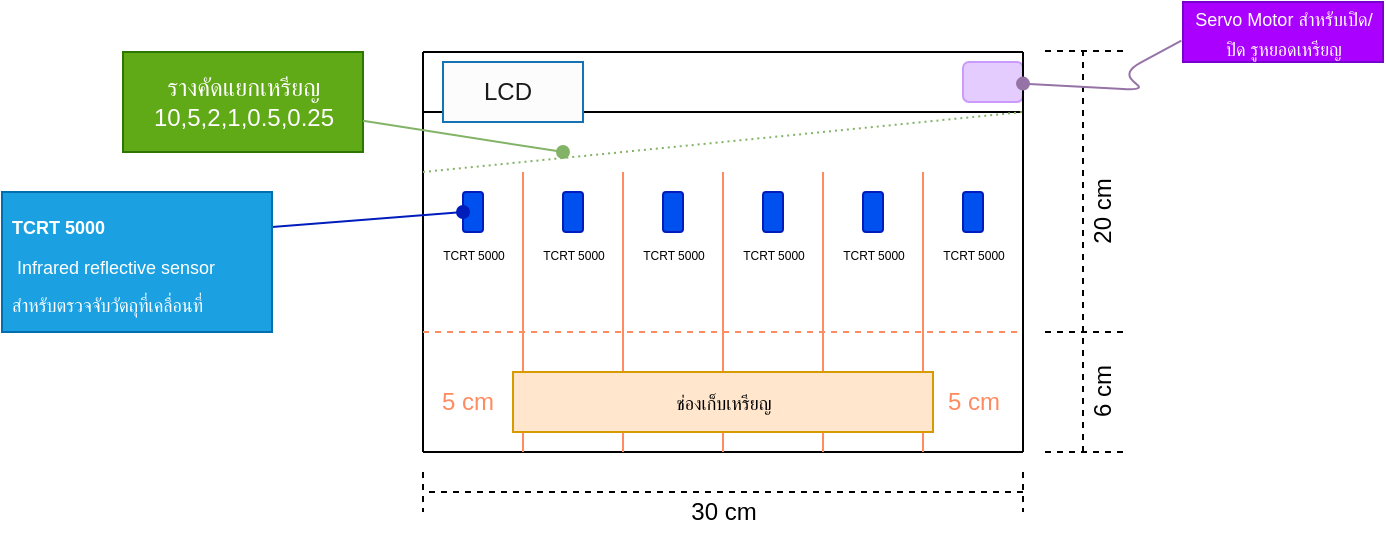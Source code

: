 <mxfile version="12.2.3" pages="1"><diagram id="oQMHgLBXdVioxoBcB959" name="Page-1"><mxGraphModel dx="1422" dy="745" grid="1" gridSize="10" guides="1" tooltips="1" connect="1" arrows="1" fold="1" page="1" pageScale="1" pageWidth="850" pageHeight="1100" math="0" shadow="0"><root><mxCell id="0"/><mxCell id="1" parent="0"/><mxCell id="KcAR0eoJX1X6JYeq2h59-52" value="" style="endArrow=none;html=1;strokeColor=#000000;dashed=1;" edge="1" parent="1"><mxGeometry width="50" height="50" relative="1" as="geometry"><mxPoint x="610.5" y="305" as="sourcePoint"/><mxPoint x="610.5" y="105" as="targetPoint"/></mxGeometry></mxCell><mxCell id="KcAR0eoJX1X6JYeq2h59-54" value="" style="endArrow=none;dashed=1;html=1;strokeColor=#000000;" edge="1" parent="1"><mxGeometry width="50" height="50" relative="1" as="geometry"><mxPoint x="630.5" y="305" as="sourcePoint"/><mxPoint x="590.5" y="305" as="targetPoint"/></mxGeometry></mxCell><mxCell id="KcAR0eoJX1X6JYeq2h59-55" value="" style="endArrow=none;dashed=1;html=1;strokeColor=#000000;" edge="1" parent="1"><mxGeometry width="50" height="50" relative="1" as="geometry"><mxPoint x="630.5" y="104.5" as="sourcePoint"/><mxPoint x="590.5" y="104.5" as="targetPoint"/></mxGeometry></mxCell><mxCell id="KcAR0eoJX1X6JYeq2h59-57" value="" style="endArrow=none;dashed=1;html=1;strokeColor=#000000;" edge="1" parent="1"><mxGeometry width="50" height="50" relative="1" as="geometry"><mxPoint x="630.5" y="245" as="sourcePoint"/><mxPoint x="590.5" y="245" as="targetPoint"/></mxGeometry></mxCell><mxCell id="KcAR0eoJX1X6JYeq2h59-37" value="" style="rounded=1;whiteSpace=wrap;html=1;strokeColor=#CC99FF;fillColor=#E5CCFF;" vertex="1" parent="1"><mxGeometry x="550.5" y="110" width="30" height="20" as="geometry"/></mxCell><mxCell id="KcAR0eoJX1X6JYeq2h59-42" value="" style="endArrow=none;html=1;strokeColor=#000000;" edge="1" parent="1"><mxGeometry width="50" height="50" relative="1" as="geometry"><mxPoint x="280.5" y="135" as="sourcePoint"/><mxPoint x="580.5" y="135" as="targetPoint"/></mxGeometry></mxCell><mxCell id="KcAR0eoJX1X6JYeq2h59-4" value="" style="endArrow=none;html=1;" edge="1" parent="1"><mxGeometry width="50" height="50" relative="1" as="geometry"><mxPoint x="280.5" y="305" as="sourcePoint"/><mxPoint x="280.5" y="105" as="targetPoint"/></mxGeometry></mxCell><mxCell id="KcAR0eoJX1X6JYeq2h59-5" value="" style="endArrow=none;html=1;" edge="1" parent="1"><mxGeometry width="50" height="50" relative="1" as="geometry"><mxPoint x="580.5" y="305" as="sourcePoint"/><mxPoint x="580.5" y="105" as="targetPoint"/></mxGeometry></mxCell><mxCell id="KcAR0eoJX1X6JYeq2h59-6" value="" style="endArrow=none;html=1;" edge="1" parent="1"><mxGeometry width="50" height="50" relative="1" as="geometry"><mxPoint x="280.5" y="305" as="sourcePoint"/><mxPoint x="580.5" y="305" as="targetPoint"/></mxGeometry></mxCell><mxCell id="KcAR0eoJX1X6JYeq2h59-7" value="" style="endArrow=none;html=1;dashed=1;dashPattern=1 2;fillColor=#d5e8d4;strokeColor=#82b366;" edge="1" parent="1"><mxGeometry width="50" height="50" relative="1" as="geometry"><mxPoint x="280.5" y="165" as="sourcePoint"/><mxPoint x="580.5" y="135" as="targetPoint"/></mxGeometry></mxCell><mxCell id="KcAR0eoJX1X6JYeq2h59-8" value="" style="endArrow=none;html=1;" edge="1" parent="1"><mxGeometry width="50" height="50" relative="1" as="geometry"><mxPoint x="280.5" y="105" as="sourcePoint"/><mxPoint x="580.5" y="105" as="targetPoint"/></mxGeometry></mxCell><mxCell id="KcAR0eoJX1X6JYeq2h59-11" value="" style="endArrow=none;html=1;strokeColor=#FF8B61;" edge="1" parent="1"><mxGeometry width="50" height="50" relative="1" as="geometry"><mxPoint x="330.5" y="305" as="sourcePoint"/><mxPoint x="330.5" y="165" as="targetPoint"/></mxGeometry></mxCell><mxCell id="KcAR0eoJX1X6JYeq2h59-12" value="" style="endArrow=none;html=1;strokeColor=#FF8B61;" edge="1" parent="1"><mxGeometry width="50" height="50" relative="1" as="geometry"><mxPoint x="380.5" y="305" as="sourcePoint"/><mxPoint x="380.5" y="165" as="targetPoint"/></mxGeometry></mxCell><mxCell id="KcAR0eoJX1X6JYeq2h59-13" value="" style="endArrow=none;html=1;strokeColor=#FF8B61;" edge="1" parent="1"><mxGeometry width="50" height="50" relative="1" as="geometry"><mxPoint x="430.5" y="305" as="sourcePoint"/><mxPoint x="430.5" y="165" as="targetPoint"/></mxGeometry></mxCell><mxCell id="KcAR0eoJX1X6JYeq2h59-14" value="" style="endArrow=none;html=1;strokeColor=#FF8B61;" edge="1" parent="1"><mxGeometry width="50" height="50" relative="1" as="geometry"><mxPoint x="480.5" y="305" as="sourcePoint"/><mxPoint x="480.5" y="165" as="targetPoint"/></mxGeometry></mxCell><mxCell id="KcAR0eoJX1X6JYeq2h59-15" value="" style="endArrow=none;html=1;strokeColor=#FF8B61;" edge="1" parent="1"><mxGeometry width="50" height="50" relative="1" as="geometry"><mxPoint x="530.5" y="305" as="sourcePoint"/><mxPoint x="530.5" y="165" as="targetPoint"/></mxGeometry></mxCell><mxCell id="KcAR0eoJX1X6JYeq2h59-17" value="&lt;font style=&quot;font-size: 9px&quot; face=&quot;Tahoma&quot;&gt;ช่องเก็บเหรียญ&lt;/font&gt;" style="text;html=1;strokeColor=#d79b00;fillColor=#ffe6cc;align=center;verticalAlign=middle;whiteSpace=wrap;rounded=0;" vertex="1" parent="1"><mxGeometry x="325.5" y="265" width="210" height="30" as="geometry"/></mxCell><mxCell id="KcAR0eoJX1X6JYeq2h59-18" value="" style="endArrow=none;dashed=1;html=1;strokeColor=#FF8B61;" edge="1" parent="1"><mxGeometry width="50" height="50" relative="1" as="geometry"><mxPoint x="280.5" y="245" as="sourcePoint"/><mxPoint x="580.5" y="245" as="targetPoint"/></mxGeometry></mxCell><mxCell id="KcAR0eoJX1X6JYeq2h59-22" value="" style="rounded=1;whiteSpace=wrap;html=1;fillColor=#0050ef;strokeColor=#001DBC;fontColor=#ffffff;" vertex="1" parent="1"><mxGeometry x="300.5" y="175" width="10" height="20" as="geometry"/></mxCell><mxCell id="KcAR0eoJX1X6JYeq2h59-23" value="" style="rounded=1;whiteSpace=wrap;html=1;fillColor=#0050ef;strokeColor=#001DBC;fontColor=#ffffff;" vertex="1" parent="1"><mxGeometry x="350.5" y="175" width="10" height="20" as="geometry"/></mxCell><mxCell id="KcAR0eoJX1X6JYeq2h59-24" value="" style="rounded=1;whiteSpace=wrap;html=1;fillColor=#0050ef;strokeColor=#001DBC;fontColor=#ffffff;" vertex="1" parent="1"><mxGeometry x="400.5" y="175" width="10" height="20" as="geometry"/></mxCell><mxCell id="KcAR0eoJX1X6JYeq2h59-25" value="" style="rounded=1;whiteSpace=wrap;html=1;fillColor=#0050ef;strokeColor=#001DBC;fontColor=#ffffff;" vertex="1" parent="1"><mxGeometry x="450.5" y="175" width="10" height="20" as="geometry"/></mxCell><mxCell id="KcAR0eoJX1X6JYeq2h59-26" value="" style="rounded=1;whiteSpace=wrap;html=1;fillColor=#0050ef;strokeColor=#001DBC;fontColor=#ffffff;" vertex="1" parent="1"><mxGeometry x="500.5" y="175" width="10" height="20" as="geometry"/></mxCell><mxCell id="KcAR0eoJX1X6JYeq2h59-27" value="" style="rounded=1;whiteSpace=wrap;html=1;direction=south;fillColor=#0050ef;strokeColor=#001DBC;fontColor=#ffffff;" vertex="1" parent="1"><mxGeometry x="550.5" y="175" width="10" height="20" as="geometry"/></mxCell><mxCell id="KcAR0eoJX1X6JYeq2h59-28" value="&lt;font style=&quot;font-size: 6px&quot;&gt;TCRT 5000&lt;/font&gt;" style="text;html=1;strokeColor=none;fillColor=none;align=center;verticalAlign=middle;whiteSpace=wrap;rounded=0;" vertex="1" parent="1"><mxGeometry x="285.5" y="195" width="40" height="20" as="geometry"/></mxCell><mxCell id="KcAR0eoJX1X6JYeq2h59-29" value="&lt;font style=&quot;font-size: 6px&quot;&gt;TCRT 5000&lt;/font&gt;" style="text;html=1;strokeColor=none;fillColor=none;align=center;verticalAlign=middle;whiteSpace=wrap;rounded=0;" vertex="1" parent="1"><mxGeometry x="335.5" y="195" width="40" height="20" as="geometry"/></mxCell><mxCell id="KcAR0eoJX1X6JYeq2h59-30" value="&lt;font style=&quot;font-size: 6px&quot;&gt;TCRT 5000&lt;/font&gt;" style="text;html=1;strokeColor=none;fillColor=none;align=center;verticalAlign=middle;whiteSpace=wrap;rounded=0;" vertex="1" parent="1"><mxGeometry x="385.5" y="195" width="40" height="20" as="geometry"/></mxCell><mxCell id="KcAR0eoJX1X6JYeq2h59-31" value="&lt;font style=&quot;font-size: 6px&quot;&gt;TCRT 5000&lt;/font&gt;" style="text;html=1;strokeColor=none;fillColor=none;align=center;verticalAlign=middle;whiteSpace=wrap;rounded=0;" vertex="1" parent="1"><mxGeometry x="435.5" y="195" width="40" height="20" as="geometry"/></mxCell><mxCell id="KcAR0eoJX1X6JYeq2h59-32" value="&lt;font style=&quot;font-size: 6px&quot;&gt;TCRT 5000&lt;/font&gt;" style="text;html=1;strokeColor=none;fillColor=none;align=center;verticalAlign=middle;whiteSpace=wrap;rounded=0;" vertex="1" parent="1"><mxGeometry x="485.5" y="195" width="40" height="20" as="geometry"/></mxCell><mxCell id="KcAR0eoJX1X6JYeq2h59-33" value="&lt;font style=&quot;font-size: 6px&quot;&gt;TCRT 5000&lt;/font&gt;" style="text;html=1;strokeColor=none;fillColor=none;align=center;verticalAlign=middle;whiteSpace=wrap;rounded=0;" vertex="1" parent="1"><mxGeometry x="535.5" y="195" width="40" height="20" as="geometry"/></mxCell><mxCell id="KcAR0eoJX1X6JYeq2h59-40" value="&lt;font style=&quot;font-size: 9px&quot;&gt;Servo Motor สำหรับเปิด/ปิด รูหยอดเหรียญ&lt;/font&gt;" style="text;html=1;strokeColor=#7700CC;fillColor=#aa00ff;align=center;verticalAlign=middle;whiteSpace=wrap;rounded=0;fontColor=#ffffff;" vertex="1" parent="1"><mxGeometry x="660.5" y="80" width="100" height="30" as="geometry"/></mxCell><mxCell id="KcAR0eoJX1X6JYeq2h59-41" value="" style="rounded=0;whiteSpace=wrap;html=1;strokeColor=#1473B3;fillColor=#FCFCFC;" vertex="1" parent="1"><mxGeometry x="290.5" y="110" width="70" height="30" as="geometry"/></mxCell><mxCell id="KcAR0eoJX1X6JYeq2h59-43" value="&lt;font color=&quot;#1a1a1a&quot;&gt;LCD&lt;/font&gt;" style="text;html=1;align=center;verticalAlign=middle;whiteSpace=wrap;rounded=0;" vertex="1" parent="1"><mxGeometry x="303" y="115" width="40" height="20" as="geometry"/></mxCell><mxCell id="KcAR0eoJX1X6JYeq2h59-46" value="รางคัดแยกเหรียญ&lt;br&gt;10,5,2,1,0.5,0.25" style="text;html=1;strokeColor=#2D7600;fillColor=#60a917;align=center;verticalAlign=middle;whiteSpace=wrap;rounded=0;fontColor=#ffffff;" vertex="1" parent="1"><mxGeometry x="130.5" y="105" width="120" height="50" as="geometry"/></mxCell><mxCell id="KcAR0eoJX1X6JYeq2h59-48" value="" style="endArrow=oval;html=1;strokeColor=#82b366;fillColor=#d5e8d4;endFill=1;" edge="1" parent="1" source="KcAR0eoJX1X6JYeq2h59-46"><mxGeometry width="50" height="50" relative="1" as="geometry"><mxPoint x="190.5" y="165" as="sourcePoint"/><mxPoint x="350.5" y="155" as="targetPoint"/></mxGeometry></mxCell><mxCell id="KcAR0eoJX1X6JYeq2h59-51" value="" style="endArrow=oval;html=1;strokeColor=#9673a6;fillColor=#e1d5e7;endFill=1;exitX=-0.008;exitY=0.643;exitDx=0;exitDy=0;exitPerimeter=0;" edge="1" parent="1" source="KcAR0eoJX1X6JYeq2h59-40" target="KcAR0eoJX1X6JYeq2h59-37"><mxGeometry width="50" height="50" relative="1" as="geometry"><mxPoint x="650.5" y="105" as="sourcePoint"/><mxPoint x="730.5" y="125" as="targetPoint"/><Array as="points"><mxPoint x="630.5" y="115"/><mxPoint x="640.5" y="124"/></Array></mxGeometry></mxCell><mxCell id="KcAR0eoJX1X6JYeq2h59-56" value="20 cm" style="text;html=1;strokeColor=none;fillColor=none;align=center;verticalAlign=middle;whiteSpace=wrap;rounded=0;rotation=-90;" vertex="1" parent="1"><mxGeometry x="600.5" y="175" width="40" height="20" as="geometry"/></mxCell><mxCell id="KcAR0eoJX1X6JYeq2h59-58" value="6&amp;nbsp;cm" style="text;html=1;strokeColor=none;fillColor=none;align=center;verticalAlign=middle;whiteSpace=wrap;rounded=0;rotation=-90;" vertex="1" parent="1"><mxGeometry x="600.5" y="265" width="40" height="20" as="geometry"/></mxCell><mxCell id="KcAR0eoJX1X6JYeq2h59-62" value="" style="endArrow=none;html=1;strokeColor=#000000;dashed=1;" edge="1" parent="1"><mxGeometry width="50" height="50" relative="1" as="geometry"><mxPoint x="580.5" y="325" as="sourcePoint"/><mxPoint x="280.5" y="325" as="targetPoint"/></mxGeometry></mxCell><mxCell id="KcAR0eoJX1X6JYeq2h59-63" value="" style="endArrow=none;dashed=1;html=1;strokeColor=#000000;" edge="1" parent="1"><mxGeometry width="50" height="50" relative="1" as="geometry"><mxPoint x="280.5" y="315" as="sourcePoint"/><mxPoint x="280.5" y="335" as="targetPoint"/></mxGeometry></mxCell><mxCell id="KcAR0eoJX1X6JYeq2h59-64" value="" style="endArrow=none;dashed=1;html=1;strokeColor=#000000;" edge="1" parent="1"><mxGeometry width="50" height="50" relative="1" as="geometry"><mxPoint x="580.5" y="315" as="sourcePoint"/><mxPoint x="580.5" y="335" as="targetPoint"/></mxGeometry></mxCell><mxCell id="KcAR0eoJX1X6JYeq2h59-65" value="30&amp;nbsp;cm" style="text;html=1;strokeColor=none;fillColor=none;align=center;verticalAlign=middle;whiteSpace=wrap;rounded=0;rotation=0;" vertex="1" parent="1"><mxGeometry x="410.5" y="325" width="40" height="20" as="geometry"/></mxCell><mxCell id="KcAR0eoJX1X6JYeq2h59-66" value="&lt;font color=&quot;#ff8b61&quot;&gt;5&amp;nbsp;cm&lt;/font&gt;" style="text;html=1;strokeColor=none;fillColor=none;align=center;verticalAlign=middle;whiteSpace=wrap;rounded=0;rotation=0;" vertex="1" parent="1"><mxGeometry x="283" y="270" width="40" height="20" as="geometry"/></mxCell><mxCell id="KcAR0eoJX1X6JYeq2h59-68" value="&lt;font color=&quot;#ff8b61&quot;&gt;5&amp;nbsp;cm&lt;/font&gt;" style="text;html=1;strokeColor=none;fillColor=none;align=center;verticalAlign=middle;whiteSpace=wrap;rounded=0;rotation=0;" vertex="1" parent="1"><mxGeometry x="535.5" y="270" width="40" height="20" as="geometry"/></mxCell><mxCell id="KcAR0eoJX1X6JYeq2h59-69" value="" style="endArrow=oval;html=1;strokeColor=#001DBC;fillColor=#0050ef;endFill=1;entryX=0;entryY=0.5;entryDx=0;entryDy=0;shadow=0;comic=0;exitX=1;exitY=0.25;exitDx=0;exitDy=0;" edge="1" parent="1" source="KcAR0eoJX1X6JYeq2h59-72" target="KcAR0eoJX1X6JYeq2h59-22"><mxGeometry width="50" height="50" relative="1" as="geometry"><mxPoint x="220.5" y="225" as="sourcePoint"/><mxPoint x="310.5" y="210.5" as="targetPoint"/></mxGeometry></mxCell><mxCell id="KcAR0eoJX1X6JYeq2h59-72" value="&lt;h1 style=&quot;font-size: 9px&quot;&gt;&lt;font style=&quot;font-size: 9px&quot;&gt;&lt;br&gt;&lt;/font&gt;&lt;/h1&gt;&lt;h1 style=&quot;font-size: 9px&quot;&gt;&lt;font style=&quot;font-size: 9px&quot;&gt;TCRT 5000&lt;/font&gt;&lt;/h1&gt;&lt;p style=&quot;font-size: 9px&quot;&gt;&lt;font style=&quot;font-size: 9px&quot;&gt;&amp;nbsp;Infrared reflective sensor&lt;br&gt;&lt;/font&gt;&lt;/p&gt;&lt;p style=&quot;font-size: 9px&quot;&gt;&lt;font style=&quot;font-size: 9px&quot;&gt;สำหรับตรวจจับวัตถุที่&lt;font style=&quot;font-size: 9px&quot;&gt;เคลื่อนที่&lt;/font&gt;&lt;/font&gt;&lt;/p&gt;" style="text;html=1;strokeColor=#006EAF;fillColor=#1ba1e2;spacing=5;spacingTop=-20;whiteSpace=wrap;overflow=hidden;rounded=0;fontColor=#ffffff;" vertex="1" parent="1"><mxGeometry x="70" y="175" width="135" height="70" as="geometry"/></mxCell></root></mxGraphModel></diagram></mxfile>